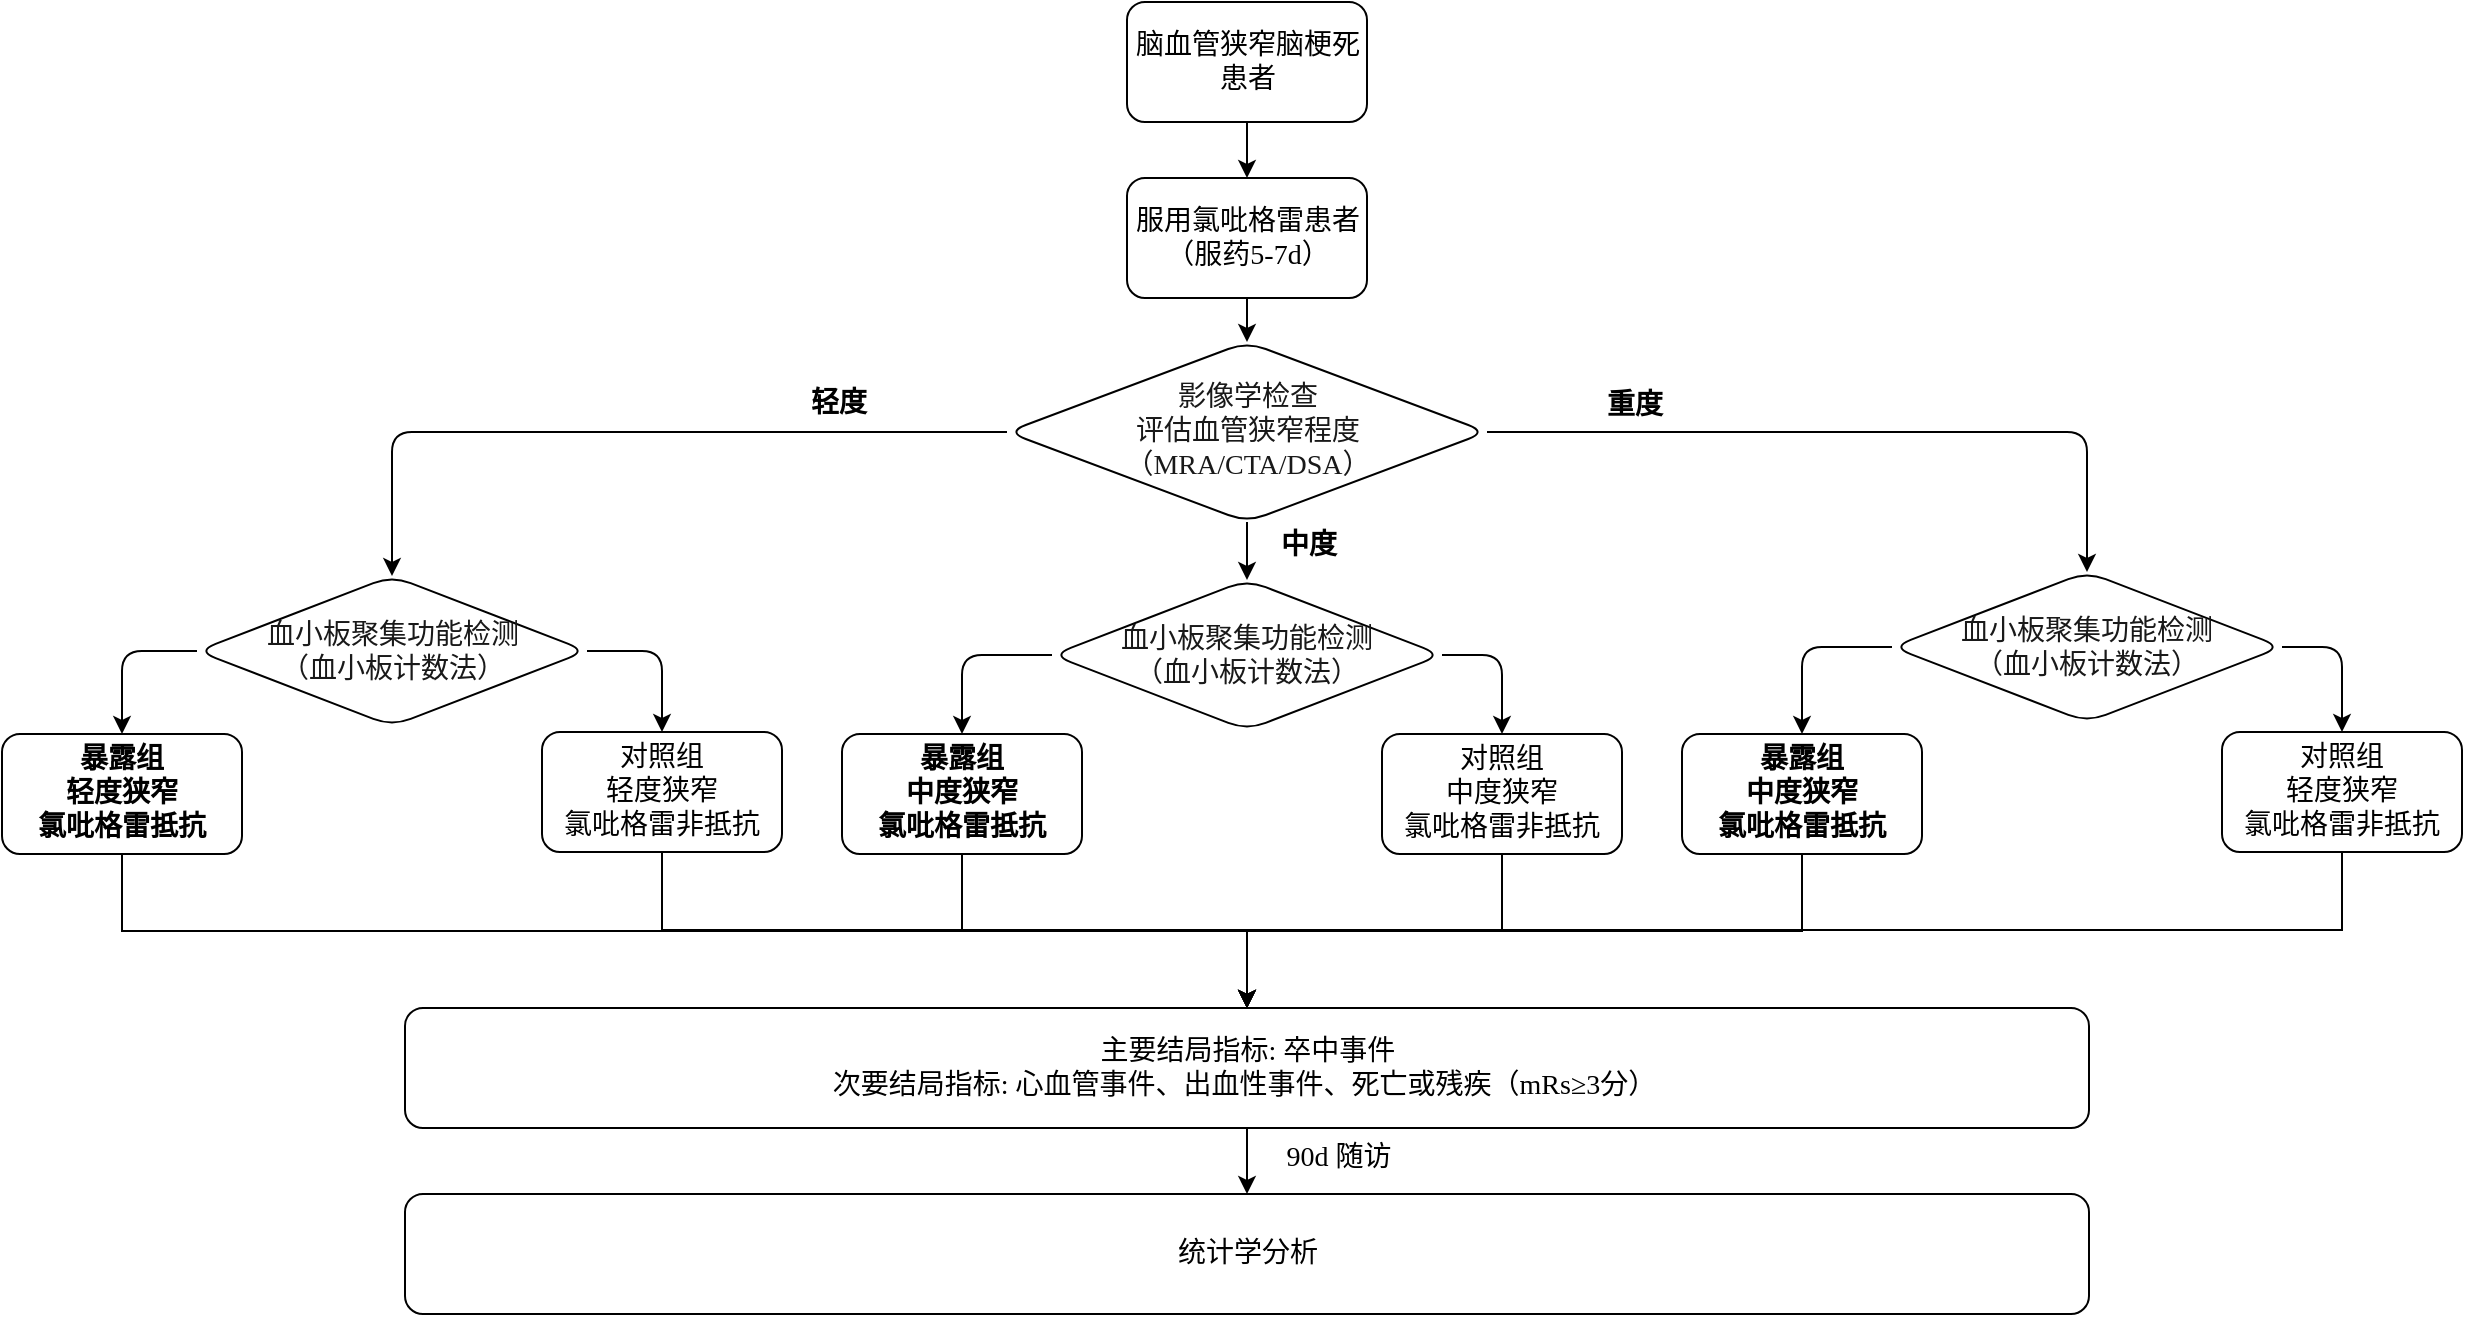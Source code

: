 <mxfile version="24.8.6">
  <diagram name="Page-1" id="1q2TIL3UEI9jZPHqc_mc">
    <mxGraphModel dx="3984" dy="1633" grid="1" gridSize="15" guides="1" tooltips="1" connect="1" arrows="1" fold="1" page="1" pageScale="1" pageWidth="850" pageHeight="1100" math="0" shadow="0">
      <root>
        <mxCell id="0" />
        <mxCell id="1" parent="0" />
        <mxCell id="Bym8yL4cbAF-1ZMvf-hn-99" value="" style="edgeStyle=orthogonalEdgeStyle;rounded=1;orthogonalLoop=1;jettySize=auto;html=1;fontFamily=Times New Roman;fontSize=14;" parent="1" source="Bym8yL4cbAF-1ZMvf-hn-100" target="Bym8yL4cbAF-1ZMvf-hn-102" edge="1">
          <mxGeometry relative="1" as="geometry" />
        </mxCell>
        <mxCell id="Bym8yL4cbAF-1ZMvf-hn-100" value="脑血管狭窄脑梗死&lt;div style=&quot;font-size: 14px;&quot;&gt;患者&lt;/div&gt;" style="rounded=1;whiteSpace=wrap;html=1;fontFamily=Times New Roman;fontSize=14;" parent="1" vertex="1">
          <mxGeometry x="-1732.5" y="-878" width="120" height="60" as="geometry" />
        </mxCell>
        <mxCell id="Bym8yL4cbAF-1ZMvf-hn-101" value="" style="edgeStyle=orthogonalEdgeStyle;rounded=1;orthogonalLoop=1;jettySize=auto;html=1;fontFamily=Times New Roman;fontSize=14;" parent="1" source="Bym8yL4cbAF-1ZMvf-hn-102" target="Bym8yL4cbAF-1ZMvf-hn-105" edge="1">
          <mxGeometry relative="1" as="geometry" />
        </mxCell>
        <mxCell id="Bym8yL4cbAF-1ZMvf-hn-102" value="服用氯吡格雷患者（服药5-7d）" style="rounded=1;whiteSpace=wrap;html=1;fontFamily=Times New Roman;fontSize=14;" parent="1" vertex="1">
          <mxGeometry x="-1732.5" y="-790" width="120" height="60" as="geometry" />
        </mxCell>
        <mxCell id="5cdJKXaqyWrpmGwmejw1-7" style="edgeStyle=orthogonalEdgeStyle;rounded=0;orthogonalLoop=1;jettySize=auto;html=1;entryX=0.5;entryY=0;entryDx=0;entryDy=0;fontFamily=Times New Roman;fontSize=14;" edge="1" parent="1" source="Bym8yL4cbAF-1ZMvf-hn-109" target="Bym8yL4cbAF-1ZMvf-hn-114">
          <mxGeometry relative="1" as="geometry" />
        </mxCell>
        <mxCell id="Bym8yL4cbAF-1ZMvf-hn-109" value="&lt;div style=&quot;&quot;&gt;&lt;font style=&quot;font-size: 14px;&quot;&gt;主要结局指标: 卒中事件&lt;/font&gt;&lt;/div&gt;&lt;div style=&quot;&quot;&gt;&lt;font style=&quot;font-size: 14px;&quot;&gt;次要结局指标: 心血管事件、出血性事件、死亡或&lt;span style=&quot;background-color: initial;&quot;&gt;残疾（&lt;/span&gt;&lt;span style=&quot;background-color: initial;&quot;&gt;mRs≥3分&lt;/span&gt;&lt;span style=&quot;background-color: initial;&quot;&gt;）&amp;nbsp;&lt;/span&gt;&lt;/font&gt;&lt;/div&gt;" style="rounded=1;whiteSpace=wrap;html=1;fontFamily=Times New Roman;fontSize=14;" parent="1" vertex="1">
          <mxGeometry x="-2093.5" y="-375" width="842" height="60" as="geometry" />
        </mxCell>
        <mxCell id="Bym8yL4cbAF-1ZMvf-hn-114" value="&lt;div style=&quot;font-size: 14px;&quot;&gt;统计学分析&lt;/div&gt;" style="rounded=1;whiteSpace=wrap;html=1;fontFamily=Times New Roman;fontSize=14;" parent="1" vertex="1">
          <mxGeometry x="-2093.5" y="-282" width="842" height="60" as="geometry" />
        </mxCell>
        <mxCell id="Bym8yL4cbAF-1ZMvf-hn-131" value="" style="edgeStyle=orthogonalEdgeStyle;rounded=1;orthogonalLoop=1;jettySize=auto;html=1;fontFamily=Times New Roman;fontSize=14;" parent="1" source="Bym8yL4cbAF-1ZMvf-hn-105" target="Bym8yL4cbAF-1ZMvf-hn-130" edge="1">
          <mxGeometry relative="1" as="geometry" />
        </mxCell>
        <mxCell id="Bym8yL4cbAF-1ZMvf-hn-149" style="edgeStyle=orthogonalEdgeStyle;rounded=1;orthogonalLoop=1;jettySize=auto;html=1;entryX=0.5;entryY=0;entryDx=0;entryDy=0;fontFamily=Times New Roman;fontSize=14;" parent="1" source="Bym8yL4cbAF-1ZMvf-hn-105" target="Bym8yL4cbAF-1ZMvf-hn-140" edge="1">
          <mxGeometry relative="1" as="geometry" />
        </mxCell>
        <mxCell id="Bym8yL4cbAF-1ZMvf-hn-150" style="edgeStyle=orthogonalEdgeStyle;rounded=1;orthogonalLoop=1;jettySize=auto;html=1;entryX=0.5;entryY=0;entryDx=0;entryDy=0;fontFamily=Times New Roman;fontSize=14;" parent="1" source="Bym8yL4cbAF-1ZMvf-hn-105" target="Bym8yL4cbAF-1ZMvf-hn-146" edge="1">
          <mxGeometry relative="1" as="geometry" />
        </mxCell>
        <mxCell id="Bym8yL4cbAF-1ZMvf-hn-105" value="&lt;div style=&quot;font-size: 14px;&quot;&gt;&lt;span style=&quot;text-wrap-mode: nowrap; font-size: 14px; color: rgb(25, 25, 25);&quot;&gt;&lt;span style=&quot;font-size: 14px;&quot;&gt;影像学检查&lt;/span&gt;&lt;/span&gt;&lt;div style=&quot;text-wrap-mode: nowrap; font-size: 14px;&quot;&gt;&lt;span style=&quot;font-size: 14px; color: rgb(25, 25, 25);&quot;&gt;&lt;span style=&quot;font-size: 14px;&quot;&gt;评估血管狭窄程度&lt;/span&gt;&lt;/span&gt;&lt;/div&gt;&lt;div style=&quot;text-wrap-mode: nowrap; font-size: 14px;&quot;&gt;&lt;span style=&quot;font-size: 14px; color: rgb(25, 25, 25);&quot;&gt;&lt;span style=&quot;font-size: 14px;&quot;&gt;（MRA/CTA/DSA）&lt;/span&gt;&lt;/span&gt;&lt;/div&gt;&lt;/div&gt;" style="rhombus;whiteSpace=wrap;html=1;rounded=1;fontStyle=0;fontFamily=Times New Roman;fontSize=14;" parent="1" vertex="1">
          <mxGeometry x="-1792.5" y="-708" width="240" height="90" as="geometry" />
        </mxCell>
        <mxCell id="Bym8yL4cbAF-1ZMvf-hn-112" value="&lt;b style=&quot;font-size: 14px;&quot;&gt;&lt;font style=&quot;font-size: 14px;&quot;&gt;轻度&lt;/font&gt;&lt;/b&gt;" style="text;html=1;align=center;verticalAlign=middle;resizable=0;points=[];autosize=1;strokeColor=none;fillColor=none;rounded=1;fontFamily=Times New Roman;fontSize=14;" parent="1" vertex="1">
          <mxGeometry x="-1907" y="-692" width="60" height="30" as="geometry" />
        </mxCell>
        <mxCell id="Bym8yL4cbAF-1ZMvf-hn-113" value="&lt;b style=&quot;font-size: 14px;&quot;&gt;&lt;font style=&quot;font-size: 14px;&quot;&gt;重度&lt;/font&gt;&lt;/b&gt;" style="text;html=1;align=center;verticalAlign=middle;resizable=0;points=[];autosize=1;strokeColor=none;fillColor=none;rounded=1;fontFamily=Times New Roman;fontSize=14;" parent="1" vertex="1">
          <mxGeometry x="-1509" y="-691" width="60" height="30" as="geometry" />
        </mxCell>
        <mxCell id="Bym8yL4cbAF-1ZMvf-hn-136" value="" style="group;rounded=1;fontFamily=Times New Roman;fontSize=14;" parent="1" vertex="1" connectable="0">
          <mxGeometry x="-1875" y="-589" width="390" height="195" as="geometry" />
        </mxCell>
        <mxCell id="Bym8yL4cbAF-1ZMvf-hn-133" value="" style="edgeStyle=orthogonalEdgeStyle;rounded=1;orthogonalLoop=1;jettySize=auto;html=1;exitX=0;exitY=0.5;exitDx=0;exitDy=0;fontFamily=Times New Roman;fontSize=14;" parent="Bym8yL4cbAF-1ZMvf-hn-136" source="Bym8yL4cbAF-1ZMvf-hn-130" target="Bym8yL4cbAF-1ZMvf-hn-132" edge="1">
          <mxGeometry relative="1" as="geometry" />
        </mxCell>
        <mxCell id="Bym8yL4cbAF-1ZMvf-hn-135" value="" style="edgeStyle=orthogonalEdgeStyle;rounded=1;orthogonalLoop=1;jettySize=auto;html=1;exitX=1;exitY=0.5;exitDx=0;exitDy=0;fontFamily=Times New Roman;fontSize=14;" parent="Bym8yL4cbAF-1ZMvf-hn-136" source="Bym8yL4cbAF-1ZMvf-hn-130" target="Bym8yL4cbAF-1ZMvf-hn-134" edge="1">
          <mxGeometry relative="1" as="geometry" />
        </mxCell>
        <mxCell id="Bym8yL4cbAF-1ZMvf-hn-130" value="&lt;font style=&quot;font-size: 14px;&quot; color=&quot;#191919&quot;&gt;&lt;span style=&quot;font-size: 14px; text-wrap-mode: nowrap; font-weight: normal;&quot;&gt;血小板聚集功能检测&lt;/span&gt;&lt;/font&gt;&lt;div style=&quot;font-size: 14px;&quot;&gt;&lt;span style=&quot;color: rgb(25, 25, 25); font-size: 14px; text-wrap-mode: nowrap; font-weight: normal;&quot;&gt;（血小板计数法）&lt;/span&gt;&lt;font style=&quot;font-size: 14px;&quot; color=&quot;#191919&quot;&gt;&lt;span style=&quot;font-size: 14px; text-wrap-mode: nowrap;&quot;&gt;&lt;/span&gt;&lt;/font&gt;&lt;/div&gt;" style="rhombus;whiteSpace=wrap;html=1;rounded=1;fontStyle=1;fontFamily=Times New Roman;fontSize=14;" parent="Bym8yL4cbAF-1ZMvf-hn-136" vertex="1">
          <mxGeometry x="105" width="195" height="75" as="geometry" />
        </mxCell>
        <mxCell id="Bym8yL4cbAF-1ZMvf-hn-132" value="&lt;b style=&quot;font-size: 14px;&quot;&gt;暴露组&lt;/b&gt;&lt;div style=&quot;font-size: 14px;&quot;&gt;&lt;b style=&quot;font-size: 14px;&quot;&gt;中度&lt;span style=&quot;background-color: initial; font-size: 14px;&quot;&gt;狭窄&lt;/span&gt;&lt;/b&gt;&lt;/div&gt;&lt;div style=&quot;font-size: 14px;&quot;&gt;&lt;b style=&quot;font-size: 14px;&quot;&gt;&lt;span style=&quot;background-color: initial; font-size: 14px;&quot;&gt;氯吡格雷&lt;/span&gt;抵抗&lt;/b&gt;&lt;/div&gt;" style="whiteSpace=wrap;html=1;rounded=1;fontFamily=Times New Roman;fontSize=14;" parent="Bym8yL4cbAF-1ZMvf-hn-136" vertex="1">
          <mxGeometry y="77" width="120" height="60" as="geometry" />
        </mxCell>
        <mxCell id="Bym8yL4cbAF-1ZMvf-hn-134" value="对照组&lt;div style=&quot;font-size: 14px;&quot;&gt;中度&lt;span style=&quot;background-color: initial; font-size: 14px;&quot;&gt;狭窄&lt;/span&gt;&lt;/div&gt;&lt;div style=&quot;font-size: 14px;&quot;&gt;&lt;span style=&quot;background-color: initial; font-size: 14px;&quot;&gt;氯吡格雷&lt;/span&gt;非抵抗&lt;/div&gt;" style="whiteSpace=wrap;html=1;rounded=1;fontFamily=Times New Roman;fontSize=14;" parent="Bym8yL4cbAF-1ZMvf-hn-136" vertex="1">
          <mxGeometry x="270" y="77" width="120" height="60" as="geometry" />
        </mxCell>
        <mxCell id="Bym8yL4cbAF-1ZMvf-hn-137" value="" style="group;rounded=1;fontStyle=0;fontFamily=Times New Roman;fontSize=14;" parent="1" vertex="1" connectable="0">
          <mxGeometry x="-1455" y="-590" width="390" height="195" as="geometry" />
        </mxCell>
        <mxCell id="Bym8yL4cbAF-1ZMvf-hn-138" value="" style="edgeStyle=orthogonalEdgeStyle;rounded=1;orthogonalLoop=1;jettySize=auto;html=1;exitX=0;exitY=0.5;exitDx=0;exitDy=0;fontFamily=Times New Roman;fontSize=14;" parent="Bym8yL4cbAF-1ZMvf-hn-137" source="Bym8yL4cbAF-1ZMvf-hn-140" target="Bym8yL4cbAF-1ZMvf-hn-141" edge="1">
          <mxGeometry relative="1" as="geometry" />
        </mxCell>
        <mxCell id="Bym8yL4cbAF-1ZMvf-hn-139" value="" style="edgeStyle=orthogonalEdgeStyle;rounded=1;orthogonalLoop=1;jettySize=auto;html=1;exitX=1;exitY=0.5;exitDx=0;exitDy=0;fontFamily=Times New Roman;fontSize=14;" parent="Bym8yL4cbAF-1ZMvf-hn-137" source="Bym8yL4cbAF-1ZMvf-hn-140" target="Bym8yL4cbAF-1ZMvf-hn-142" edge="1">
          <mxGeometry relative="1" as="geometry" />
        </mxCell>
        <mxCell id="Bym8yL4cbAF-1ZMvf-hn-140" value="&lt;font style=&quot;font-size: 14px;&quot; color=&quot;#191919&quot;&gt;&lt;span style=&quot;font-size: 14px; text-wrap-mode: nowrap;&quot;&gt;血小板聚集功能检测&lt;/span&gt;&lt;/font&gt;&lt;div style=&quot;font-size: 14px;&quot;&gt;&lt;span style=&quot;color: rgb(25, 25, 25); font-size: 14px; text-wrap-mode: nowrap;&quot;&gt;（血小板计数法）&lt;/span&gt;&lt;font style=&quot;font-size: 14px;&quot; color=&quot;#191919&quot;&gt;&lt;span style=&quot;font-size: 14px; text-wrap-mode: nowrap;&quot;&gt;&lt;/span&gt;&lt;/font&gt;&lt;/div&gt;" style="rhombus;whiteSpace=wrap;html=1;rounded=1;fontFamily=Times New Roman;fontSize=14;" parent="Bym8yL4cbAF-1ZMvf-hn-137" vertex="1">
          <mxGeometry x="105" y="-3" width="195" height="75" as="geometry" />
        </mxCell>
        <mxCell id="Bym8yL4cbAF-1ZMvf-hn-141" value="&lt;b style=&quot;font-size: 14px;&quot;&gt;暴露组&lt;/b&gt;&lt;div style=&quot;font-size: 14px;&quot;&gt;&lt;b style=&quot;font-size: 14px;&quot;&gt;中度&lt;span style=&quot;background-color: initial; font-size: 14px;&quot;&gt;狭窄&lt;/span&gt;&lt;/b&gt;&lt;/div&gt;&lt;div style=&quot;font-size: 14px;&quot;&gt;&lt;b style=&quot;font-size: 14px;&quot;&gt;&lt;span style=&quot;background-color: initial; font-size: 14px;&quot;&gt;氯吡格雷&lt;/span&gt;抵抗&lt;/b&gt;&lt;/div&gt;" style="whiteSpace=wrap;html=1;rounded=1;fontFamily=Times New Roman;fontSize=14;" parent="Bym8yL4cbAF-1ZMvf-hn-137" vertex="1">
          <mxGeometry y="78" width="120" height="60" as="geometry" />
        </mxCell>
        <mxCell id="Bym8yL4cbAF-1ZMvf-hn-142" value="对照组&lt;div style=&quot;font-size: 14px;&quot;&gt;轻度&lt;span style=&quot;background-color: initial; font-size: 14px;&quot;&gt;狭窄&lt;/span&gt;&lt;/div&gt;&lt;div style=&quot;font-size: 14px;&quot;&gt;&lt;span style=&quot;background-color: initial; font-size: 14px;&quot;&gt;氯吡格雷&lt;/span&gt;非抵抗&lt;/div&gt;" style="whiteSpace=wrap;html=1;rounded=1;fontFamily=Times New Roman;fontSize=14;" parent="Bym8yL4cbAF-1ZMvf-hn-137" vertex="1">
          <mxGeometry x="270" y="77" width="120" height="60" as="geometry" />
        </mxCell>
        <mxCell id="Bym8yL4cbAF-1ZMvf-hn-143" value="" style="group;rounded=1;fontFamily=Times New Roman;fontSize=14;" parent="1" vertex="1" connectable="0">
          <mxGeometry x="-2295" y="-591" width="390" height="195" as="geometry" />
        </mxCell>
        <mxCell id="Bym8yL4cbAF-1ZMvf-hn-144" value="" style="edgeStyle=orthogonalEdgeStyle;rounded=1;orthogonalLoop=1;jettySize=auto;html=1;exitX=0;exitY=0.5;exitDx=0;exitDy=0;fontFamily=Times New Roman;fontSize=14;" parent="Bym8yL4cbAF-1ZMvf-hn-143" source="Bym8yL4cbAF-1ZMvf-hn-146" target="Bym8yL4cbAF-1ZMvf-hn-147" edge="1">
          <mxGeometry relative="1" as="geometry" />
        </mxCell>
        <mxCell id="Bym8yL4cbAF-1ZMvf-hn-145" value="" style="edgeStyle=orthogonalEdgeStyle;rounded=1;orthogonalLoop=1;jettySize=auto;html=1;exitX=1;exitY=0.5;exitDx=0;exitDy=0;fontFamily=Times New Roman;fontSize=14;" parent="Bym8yL4cbAF-1ZMvf-hn-143" source="Bym8yL4cbAF-1ZMvf-hn-146" target="Bym8yL4cbAF-1ZMvf-hn-148" edge="1">
          <mxGeometry relative="1" as="geometry" />
        </mxCell>
        <mxCell id="Bym8yL4cbAF-1ZMvf-hn-146" value="&lt;font style=&quot;font-size: 14px;&quot; color=&quot;#191919&quot;&gt;&lt;span style=&quot;font-size: 14px; text-wrap-mode: nowrap;&quot;&gt;血小板聚集功能检测&lt;/span&gt;&lt;/font&gt;&lt;div style=&quot;font-size: 14px;&quot;&gt;&lt;font style=&quot;font-size: 14px;&quot; color=&quot;#191919&quot;&gt;&lt;span style=&quot;font-size: 14px; text-wrap-mode: nowrap;&quot;&gt;（血小板计数法）&lt;/span&gt;&lt;/font&gt;&lt;/div&gt;" style="rhombus;whiteSpace=wrap;html=1;rounded=1;fontFamily=Times New Roman;fontSize=14;" parent="Bym8yL4cbAF-1ZMvf-hn-143" vertex="1">
          <mxGeometry x="97.5" width="195" height="75" as="geometry" />
        </mxCell>
        <mxCell id="Bym8yL4cbAF-1ZMvf-hn-147" value="&lt;b style=&quot;font-size: 14px;&quot;&gt;暴露组&lt;/b&gt;&lt;div style=&quot;font-size: 14px;&quot;&gt;&lt;b style=&quot;font-size: 14px;&quot;&gt;轻度狭窄&lt;/b&gt;&lt;/div&gt;&lt;div style=&quot;font-size: 14px;&quot;&gt;&lt;b style=&quot;font-size: 14px;&quot;&gt;氯吡格雷抵抗&lt;/b&gt;&lt;/div&gt;" style="whiteSpace=wrap;html=1;rounded=1;fontFamily=Times New Roman;fontSize=14;" parent="Bym8yL4cbAF-1ZMvf-hn-143" vertex="1">
          <mxGeometry y="79" width="120" height="60" as="geometry" />
        </mxCell>
        <mxCell id="Bym8yL4cbAF-1ZMvf-hn-148" value="对照组&lt;div style=&quot;font-size: 14px;&quot;&gt;轻度狭窄&lt;/div&gt;&lt;div style=&quot;font-size: 14px;&quot;&gt;&lt;span style=&quot;background-color: initial; font-size: 14px;&quot;&gt;氯吡格雷&lt;/span&gt;非抵抗&lt;/div&gt;" style="whiteSpace=wrap;html=1;rounded=1;fontFamily=Times New Roman;fontSize=14;" parent="Bym8yL4cbAF-1ZMvf-hn-143" vertex="1">
          <mxGeometry x="270" y="78" width="120" height="60" as="geometry" />
        </mxCell>
        <mxCell id="Bym8yL4cbAF-1ZMvf-hn-151" value="&lt;b style=&quot;font-size: 14px;&quot;&gt;&lt;font style=&quot;font-size: 14px;&quot;&gt;中度&lt;/font&gt;&lt;/b&gt;" style="text;html=1;align=center;verticalAlign=middle;resizable=0;points=[];autosize=1;strokeColor=none;fillColor=none;rounded=1;fontFamily=Times New Roman;fontSize=14;" parent="1" vertex="1">
          <mxGeometry x="-1672" y="-621" width="60" height="30" as="geometry" />
        </mxCell>
        <mxCell id="5cdJKXaqyWrpmGwmejw1-1" style="edgeStyle=orthogonalEdgeStyle;rounded=0;orthogonalLoop=1;jettySize=auto;html=1;exitX=0.5;exitY=1;exitDx=0;exitDy=0;fontFamily=Times New Roman;fontSize=14;" edge="1" parent="1" source="Bym8yL4cbAF-1ZMvf-hn-147" target="Bym8yL4cbAF-1ZMvf-hn-109">
          <mxGeometry relative="1" as="geometry" />
        </mxCell>
        <mxCell id="5cdJKXaqyWrpmGwmejw1-2" style="edgeStyle=orthogonalEdgeStyle;rounded=0;orthogonalLoop=1;jettySize=auto;html=1;entryX=0.5;entryY=0;entryDx=0;entryDy=0;fontFamily=Times New Roman;fontSize=14;" edge="1" parent="1" source="Bym8yL4cbAF-1ZMvf-hn-148" target="Bym8yL4cbAF-1ZMvf-hn-109">
          <mxGeometry relative="1" as="geometry" />
        </mxCell>
        <mxCell id="5cdJKXaqyWrpmGwmejw1-3" style="edgeStyle=orthogonalEdgeStyle;rounded=0;orthogonalLoop=1;jettySize=auto;html=1;entryX=0.5;entryY=0;entryDx=0;entryDy=0;fontFamily=Times New Roman;fontSize=14;" edge="1" parent="1" source="Bym8yL4cbAF-1ZMvf-hn-132" target="Bym8yL4cbAF-1ZMvf-hn-109">
          <mxGeometry relative="1" as="geometry" />
        </mxCell>
        <mxCell id="5cdJKXaqyWrpmGwmejw1-4" style="edgeStyle=orthogonalEdgeStyle;rounded=0;orthogonalLoop=1;jettySize=auto;html=1;fontFamily=Times New Roman;fontSize=14;" edge="1" parent="1" source="Bym8yL4cbAF-1ZMvf-hn-134" target="Bym8yL4cbAF-1ZMvf-hn-109">
          <mxGeometry relative="1" as="geometry" />
        </mxCell>
        <mxCell id="5cdJKXaqyWrpmGwmejw1-5" style="edgeStyle=orthogonalEdgeStyle;rounded=0;orthogonalLoop=1;jettySize=auto;html=1;entryX=0.5;entryY=0;entryDx=0;entryDy=0;fontFamily=Times New Roman;fontSize=14;" edge="1" parent="1" source="Bym8yL4cbAF-1ZMvf-hn-141" target="Bym8yL4cbAF-1ZMvf-hn-109">
          <mxGeometry relative="1" as="geometry" />
        </mxCell>
        <mxCell id="5cdJKXaqyWrpmGwmejw1-6" style="edgeStyle=orthogonalEdgeStyle;rounded=0;orthogonalLoop=1;jettySize=auto;html=1;entryX=0.5;entryY=0;entryDx=0;entryDy=0;exitX=0.5;exitY=1;exitDx=0;exitDy=0;fontFamily=Times New Roman;fontSize=14;" edge="1" parent="1" source="Bym8yL4cbAF-1ZMvf-hn-142" target="Bym8yL4cbAF-1ZMvf-hn-109">
          <mxGeometry relative="1" as="geometry" />
        </mxCell>
        <mxCell id="5cdJKXaqyWrpmGwmejw1-8" value="90d 随访" style="text;html=1;align=center;verticalAlign=middle;resizable=0;points=[];autosize=1;strokeColor=none;fillColor=none;fontFamily=Times New Roman;fontSize=14;" vertex="1" parent="1">
          <mxGeometry x="-1672" y="-315" width="90" height="30" as="geometry" />
        </mxCell>
      </root>
    </mxGraphModel>
  </diagram>
</mxfile>
